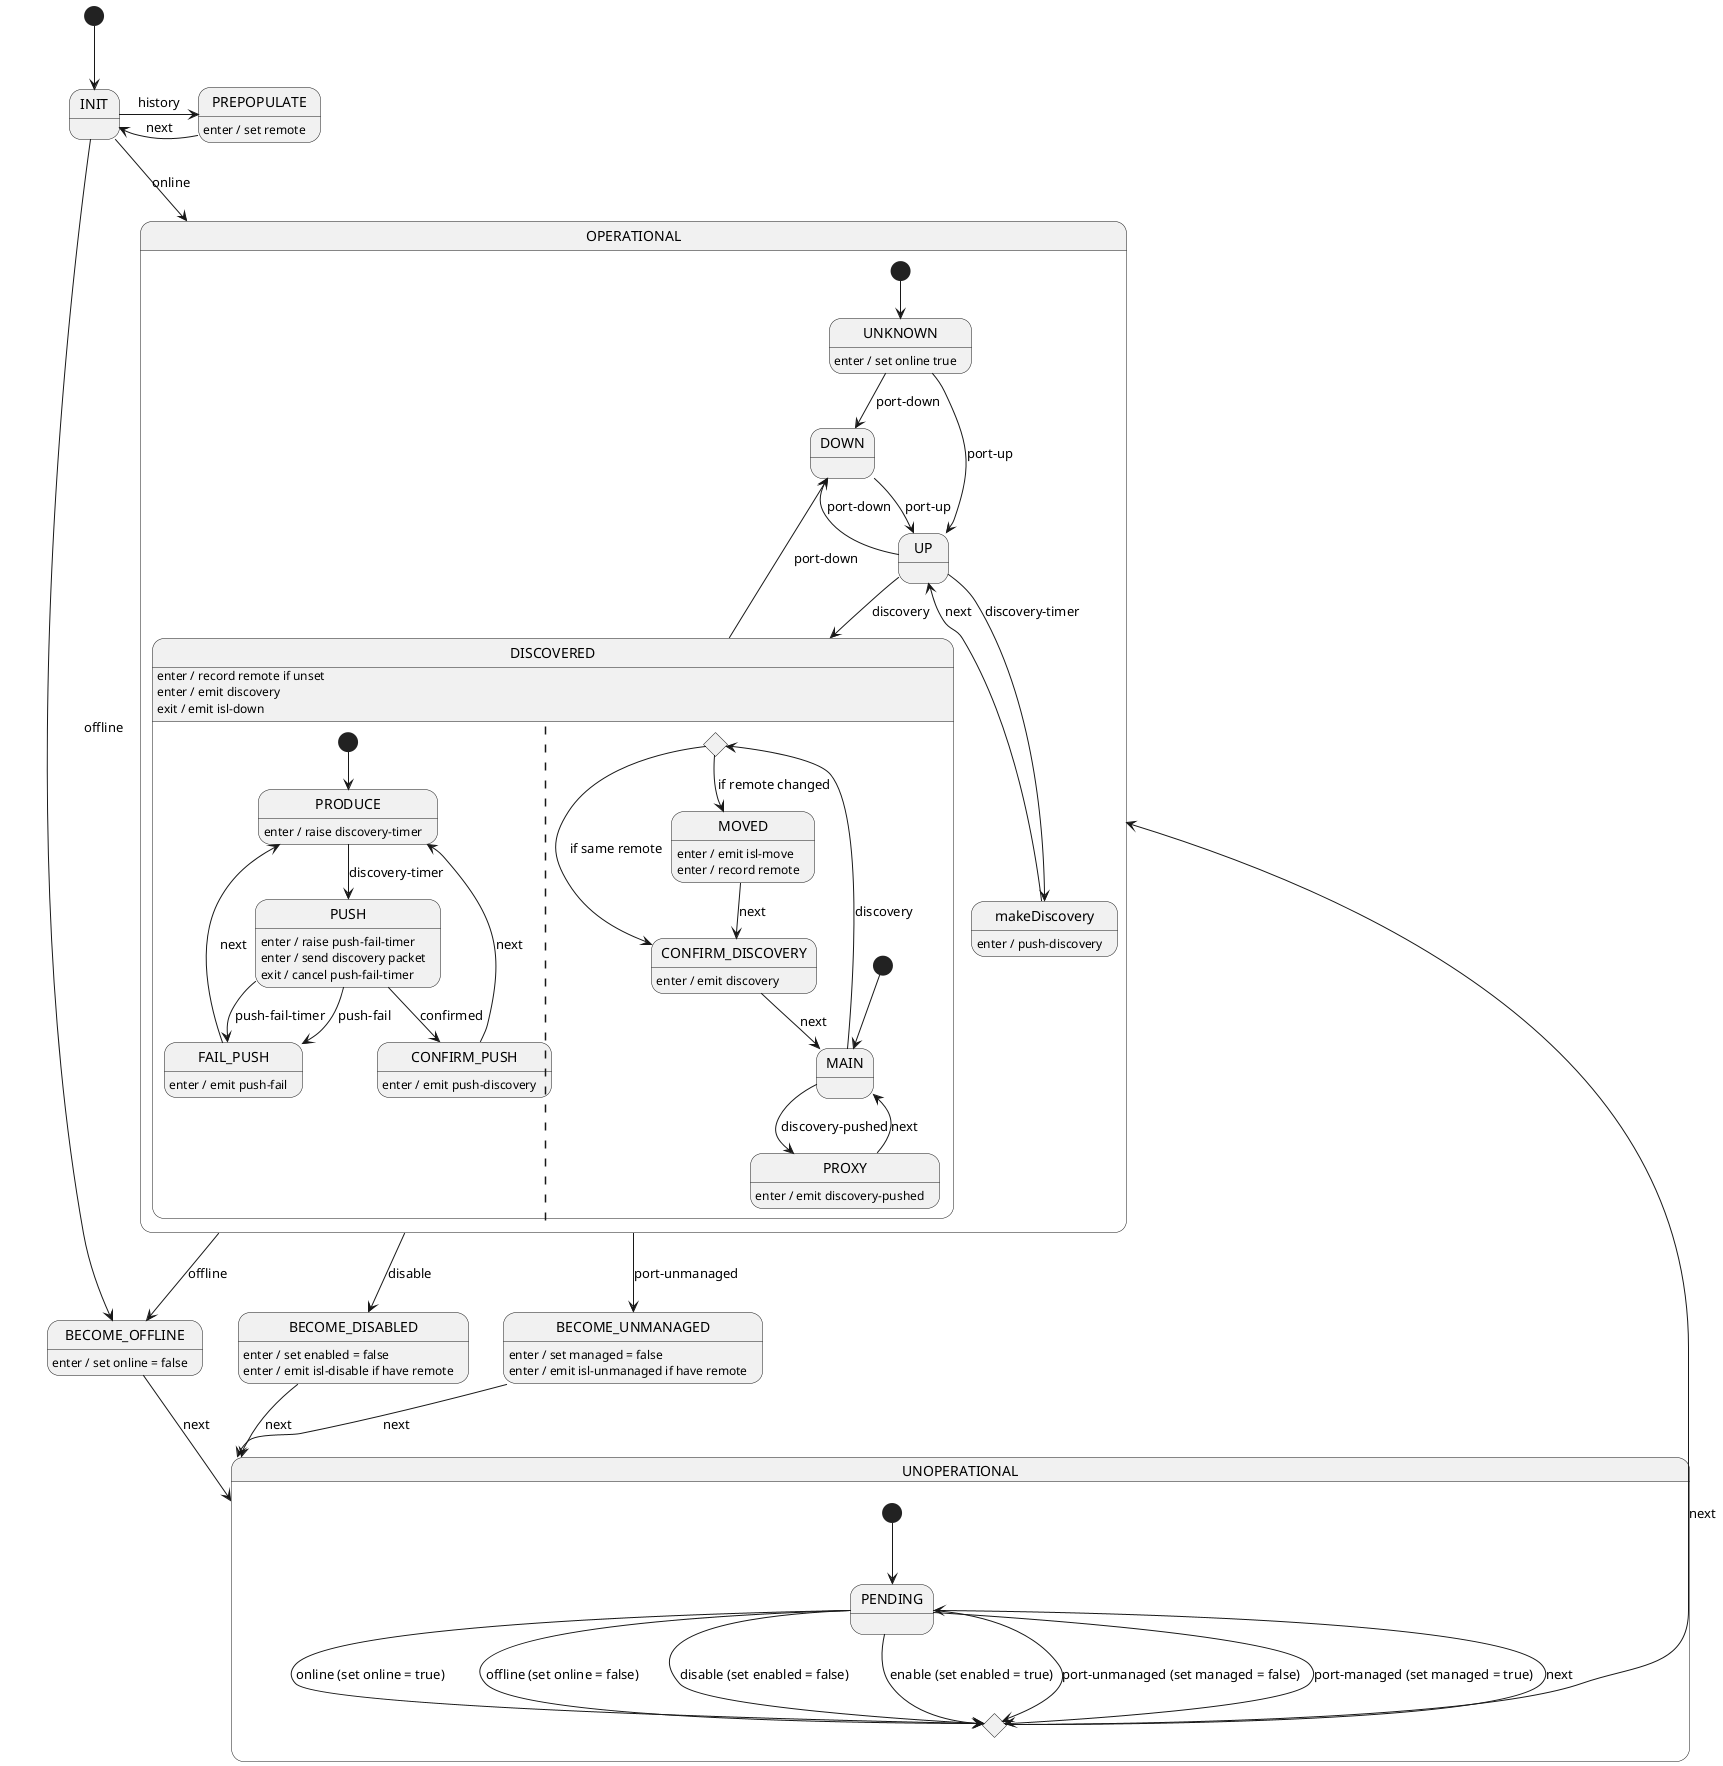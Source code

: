 Internal state:
* remote endpoint (swId + port) (initial not set)
* online (boolean) (initial true)

Input signals:
* port-up
* port-down
* port-managed
* port-unmanaged
* discovery-timer
* discovery
* discovery-pushed
* enable
* disable
* online
* offline

Output signals:
* discovery (proxy)
* isl-down
* isl-disable
* isl-move
* isl-push-fail (?)
* isl-unmanaged
* push-discovery

@startuml
[*] --> INIT

INIT -r-> PREPOPULATE : history
INIT --> BECOME_OFFLINE : offline
INIT --> OPERATIONAL : online

PREPOPULATE : enter / set remote
PREPOPULATE -l-> INIT : next

state OPERATIONAL {
    [*] --> UNKNOWN

    UNKNOWN --> DOWN : port-down
    UNKNOWN --> UP : port-up
    UNKNOWN : enter / set online true

    UP --> DOWN : port-down
    UP --> makeDiscovery : discovery-timer
    UP --> DISCOVERED : discovery

    makeDiscovery : enter / push-discovery
    makeDiscovery --> UP : next

    DOWN --> UP : port-up

    state DISCOVERED {
        DISCOVERED : enter / record remote if unset
        DISCOVERED : enter / emit discovery
        DISCOVERED : exit / emit isl-down

        [*] --> PRODUCE
        PRODUCE --> PUSH : discovery-timer
        PRODUCE : enter / raise discovery-timer

        PUSH --> CONFIRM_PUSH : confirmed
        PUSH --> FAIL_PUSH : push-fail-timer
        PUSH --> FAIL_PUSH : push-fail
        PUSH : enter / raise push-fail-timer
        PUSH : enter / send discovery packet
        PUSH : exit / cancel push-fail-timer

        CONFIRM_PUSH --> PRODUCE : next
        CONFIRM_PUSH : enter / emit push-discovery

        FAIL_PUSH --> PRODUCE : next
        FAIL_PUSH : enter / emit push-fail

        ||

        state checkMoved <<choice>>

        [*] --> MAIN
        
        MAIN --> checkMoved : discovery
        MAIN --> PROXY : discovery-pushed

        checkMoved --> CONFIRM_DISCOVERY : if same remote
        checkMoved --> MOVED : if remote changed

        PROXY --> MAIN : next
        PROXY : enter / emit discovery-pushed

        MOVED --> CONFIRM_DISCOVERY : next
        MOVED : enter / emit isl-move
        MOVED : enter / record remote

        CONFIRM_DISCOVERY --> MAIN : next
        CONFIRM_DISCOVERY : enter / emit discovery
    }
    DISCOVERED --> DOWN : port-down
}

OPERATIONAL --> BECOME_OFFLINE : offline
OPERATIONAL --> BECOME_DISABLED : disable
OPERATIONAL --> BECOME_UNMANAGED : port-unmanaged

BECOME_OFFLINE --> UNOPERATIONAL : next
BECOME_OFFLINE : enter / set online = false

BECOME_DISABLED --> UNOPERATIONAL : next
BECOME_DISABLED : enter / set enabled = false
BECOME_DISABLED : enter / emit isl-disable if have remote

BECOME_UNMANAGED --> UNOPERATIONAL : next
BECOME_UNMANAGED : enter / set managed = false
BECOME_UNMANAGED : enter / emit isl-unmanaged if have remote

state UNOPERATIONAL {
    [*] --> PENDING

    state OPERATIONAL_DECISION <<choice>>

    PENDING --> OPERATIONAL_DECISION : online (set online = true)
    PENDING --> OPERATIONAL_DECISION : offline (set online = false)
    PENDING --> OPERATIONAL_DECISION : disable (set enabled = false)
    PENDING --> OPERATIONAL_DECISION : enable (set enabled = true)
    PENDING --> OPERATIONAL_DECISION : port-unmanaged (set managed = false)
    PENDING --> OPERATIONAL_DECISION : port-managed (set managed = true)

    OPERATIONAL_DECISION --> PENDING : next
    OPERATIONAL_DECISION -u-> OPERATIONAL : next
}

@enduml
